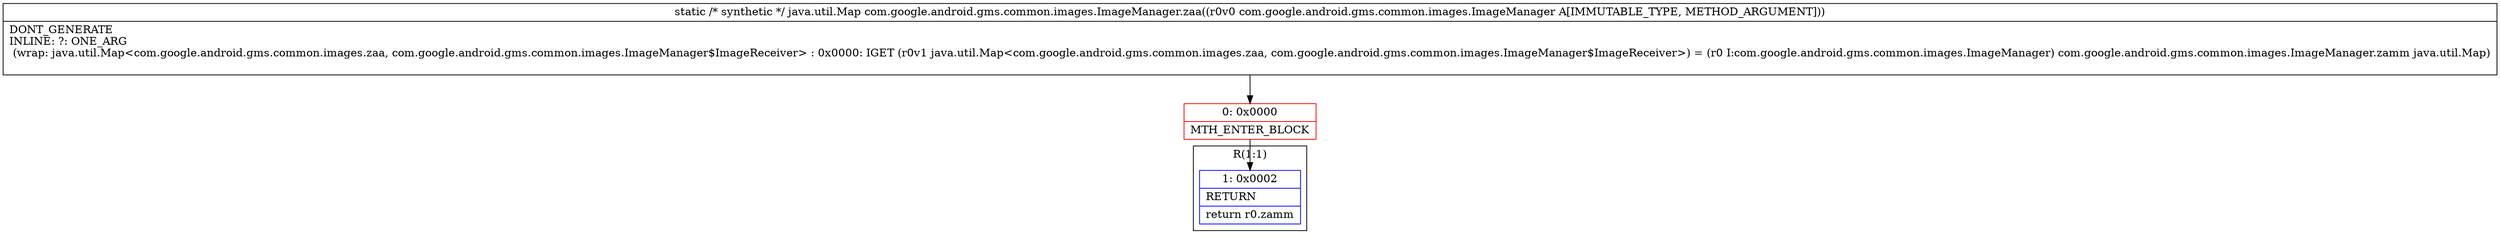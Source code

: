 digraph "CFG forcom.google.android.gms.common.images.ImageManager.zaa(Lcom\/google\/android\/gms\/common\/images\/ImageManager;)Ljava\/util\/Map;" {
subgraph cluster_Region_1876771969 {
label = "R(1:1)";
node [shape=record,color=blue];
Node_1 [shape=record,label="{1\:\ 0x0002|RETURN\l|return r0.zamm\l}"];
}
Node_0 [shape=record,color=red,label="{0\:\ 0x0000|MTH_ENTER_BLOCK\l}"];
MethodNode[shape=record,label="{static \/* synthetic *\/ java.util.Map com.google.android.gms.common.images.ImageManager.zaa((r0v0 com.google.android.gms.common.images.ImageManager A[IMMUTABLE_TYPE, METHOD_ARGUMENT]))  | DONT_GENERATE\lINLINE: ?: ONE_ARG  \l  (wrap: java.util.Map\<com.google.android.gms.common.images.zaa, com.google.android.gms.common.images.ImageManager$ImageReceiver\> : 0x0000: IGET  (r0v1 java.util.Map\<com.google.android.gms.common.images.zaa, com.google.android.gms.common.images.ImageManager$ImageReceiver\>) = (r0 I:com.google.android.gms.common.images.ImageManager) com.google.android.gms.common.images.ImageManager.zamm java.util.Map)\l\l}"];
MethodNode -> Node_0;
Node_0 -> Node_1;
}

